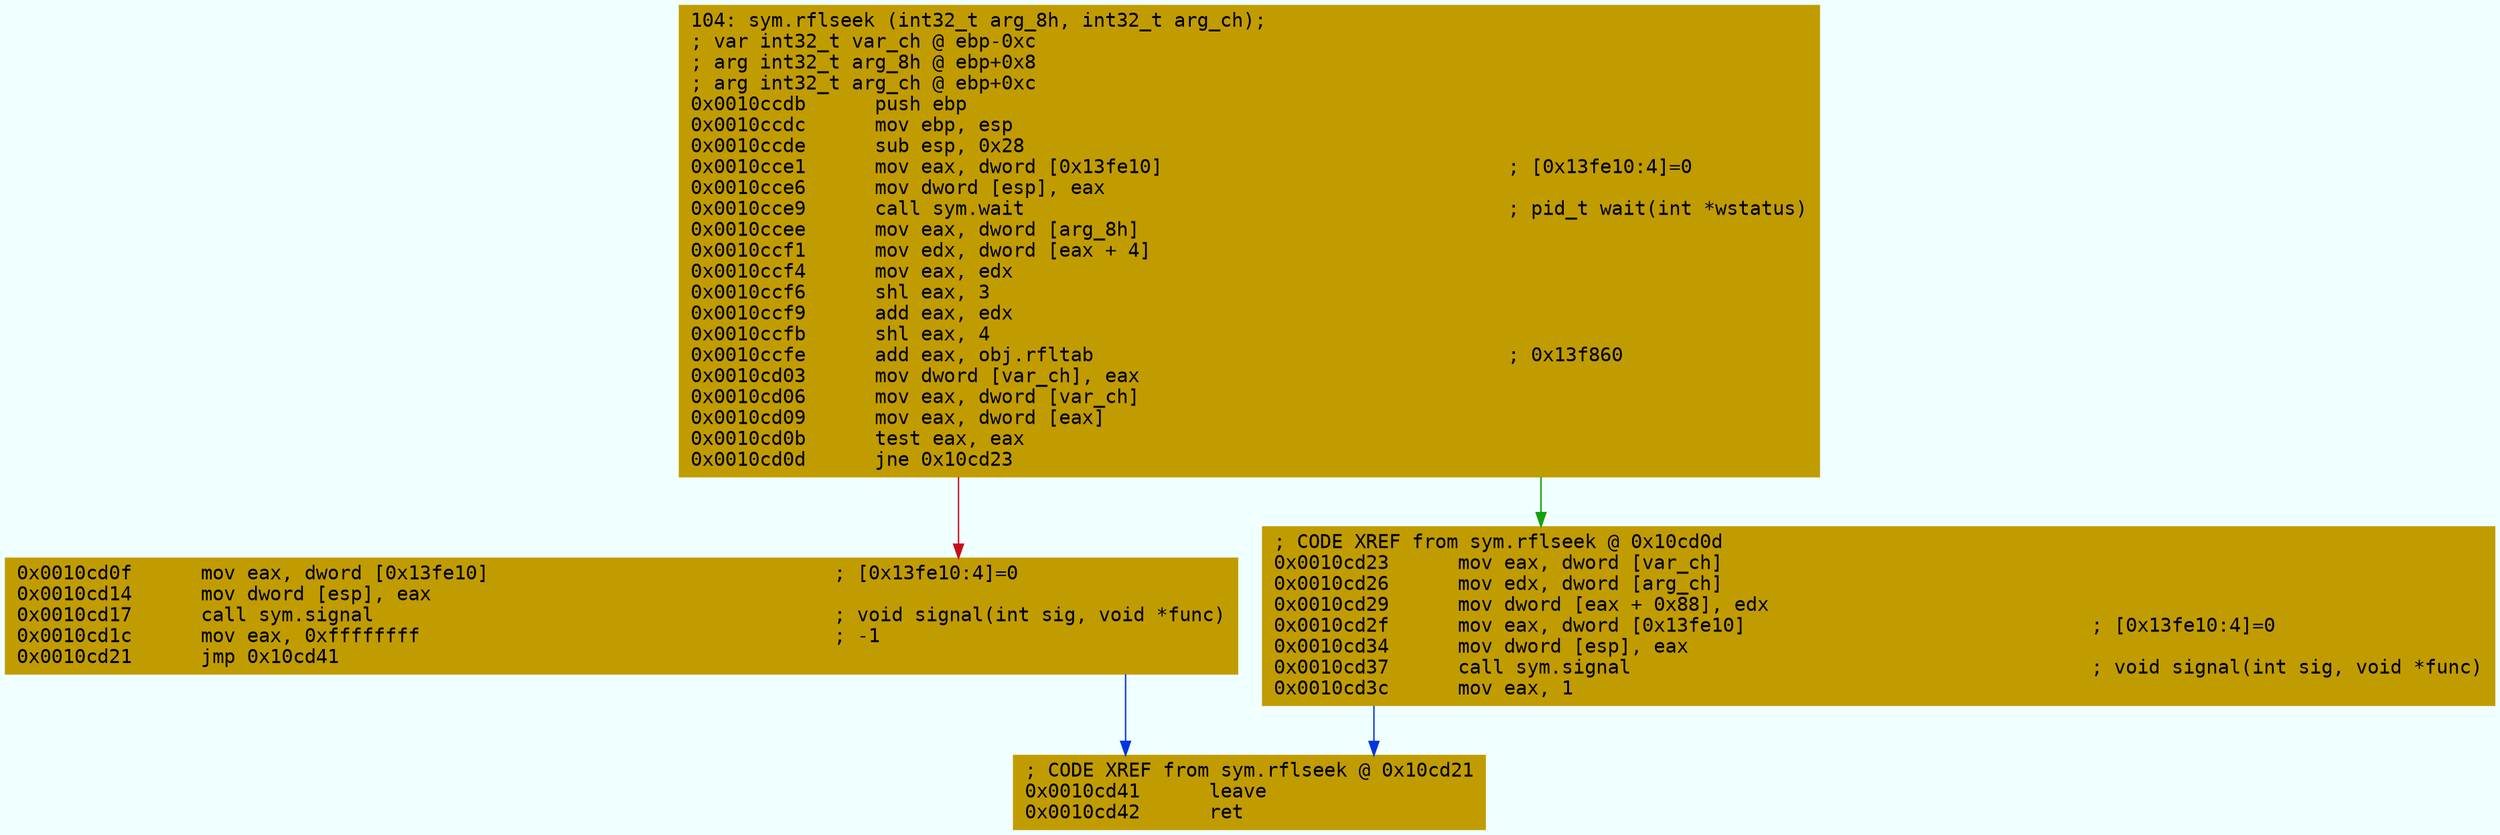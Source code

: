 digraph code {
	graph [bgcolor=azure fontsize=8 fontname="Courier" splines="ortho"];
	node [fillcolor=gray style=filled shape=box];
	edge [arrowhead="normal"];
	"0x0010ccdb" [URL="sym.rflseek/0x0010ccdb", fillcolor="#c19c00",color="#c19c00", fontname="Courier",label="104: sym.rflseek (int32_t arg_8h, int32_t arg_ch);\l; var int32_t var_ch @ ebp-0xc\l; arg int32_t arg_8h @ ebp+0x8\l; arg int32_t arg_ch @ ebp+0xc\l0x0010ccdb      push ebp\l0x0010ccdc      mov ebp, esp\l0x0010ccde      sub esp, 0x28\l0x0010cce1      mov eax, dword [0x13fe10]                              ; [0x13fe10:4]=0\l0x0010cce6      mov dword [esp], eax\l0x0010cce9      call sym.wait                                          ; pid_t wait(int *wstatus)\l0x0010ccee      mov eax, dword [arg_8h]\l0x0010ccf1      mov edx, dword [eax + 4]\l0x0010ccf4      mov eax, edx\l0x0010ccf6      shl eax, 3\l0x0010ccf9      add eax, edx\l0x0010ccfb      shl eax, 4\l0x0010ccfe      add eax, obj.rfltab                                    ; 0x13f860\l0x0010cd03      mov dword [var_ch], eax\l0x0010cd06      mov eax, dword [var_ch]\l0x0010cd09      mov eax, dword [eax]\l0x0010cd0b      test eax, eax\l0x0010cd0d      jne 0x10cd23\l"]
	"0x0010cd0f" [URL="sym.rflseek/0x0010cd0f", fillcolor="#c19c00",color="#c19c00", fontname="Courier",label="0x0010cd0f      mov eax, dword [0x13fe10]                              ; [0x13fe10:4]=0\l0x0010cd14      mov dword [esp], eax\l0x0010cd17      call sym.signal                                        ; void signal(int sig, void *func)\l0x0010cd1c      mov eax, 0xffffffff                                    ; -1\l0x0010cd21      jmp 0x10cd41\l"]
	"0x0010cd23" [URL="sym.rflseek/0x0010cd23", fillcolor="#c19c00",color="#c19c00", fontname="Courier",label="; CODE XREF from sym.rflseek @ 0x10cd0d\l0x0010cd23      mov eax, dword [var_ch]\l0x0010cd26      mov edx, dword [arg_ch]\l0x0010cd29      mov dword [eax + 0x88], edx\l0x0010cd2f      mov eax, dword [0x13fe10]                              ; [0x13fe10:4]=0\l0x0010cd34      mov dword [esp], eax\l0x0010cd37      call sym.signal                                        ; void signal(int sig, void *func)\l0x0010cd3c      mov eax, 1\l"]
	"0x0010cd41" [URL="sym.rflseek/0x0010cd41", fillcolor="#c19c00",color="#c19c00", fontname="Courier",label="; CODE XREF from sym.rflseek @ 0x10cd21\l0x0010cd41      leave\l0x0010cd42      ret\l"]
        "0x0010ccdb" -> "0x0010cd23" [color="#13a10e"];
        "0x0010ccdb" -> "0x0010cd0f" [color="#c50f1f"];
        "0x0010cd0f" -> "0x0010cd41" [color="#0037da"];
        "0x0010cd23" -> "0x0010cd41" [color="#0037da"];
}
